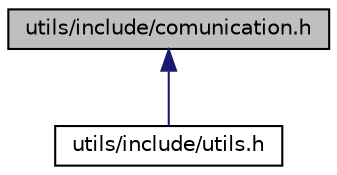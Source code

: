 digraph "utils/include/comunication.h"
{
 // LATEX_PDF_SIZE
  edge [fontname="Helvetica",fontsize="10",labelfontname="Helvetica",labelfontsize="10"];
  node [fontname="Helvetica",fontsize="10",shape=record];
  Node1 [label="utils/include/comunication.h",height=0.2,width=0.4,color="black", fillcolor="grey75", style="filled", fontcolor="black",tooltip="Handles the comunication between the server and the client using Multithreading."];
  Node1 -> Node2 [dir="back",color="midnightblue",fontsize="10",style="solid",fontname="Helvetica"];
  Node2 [label="utils/include/utils.h",height=0.2,width=0.4,color="black", fillcolor="white", style="filled",URL="$utils_8h.html",tooltip="Include all the headers from the project."];
}
